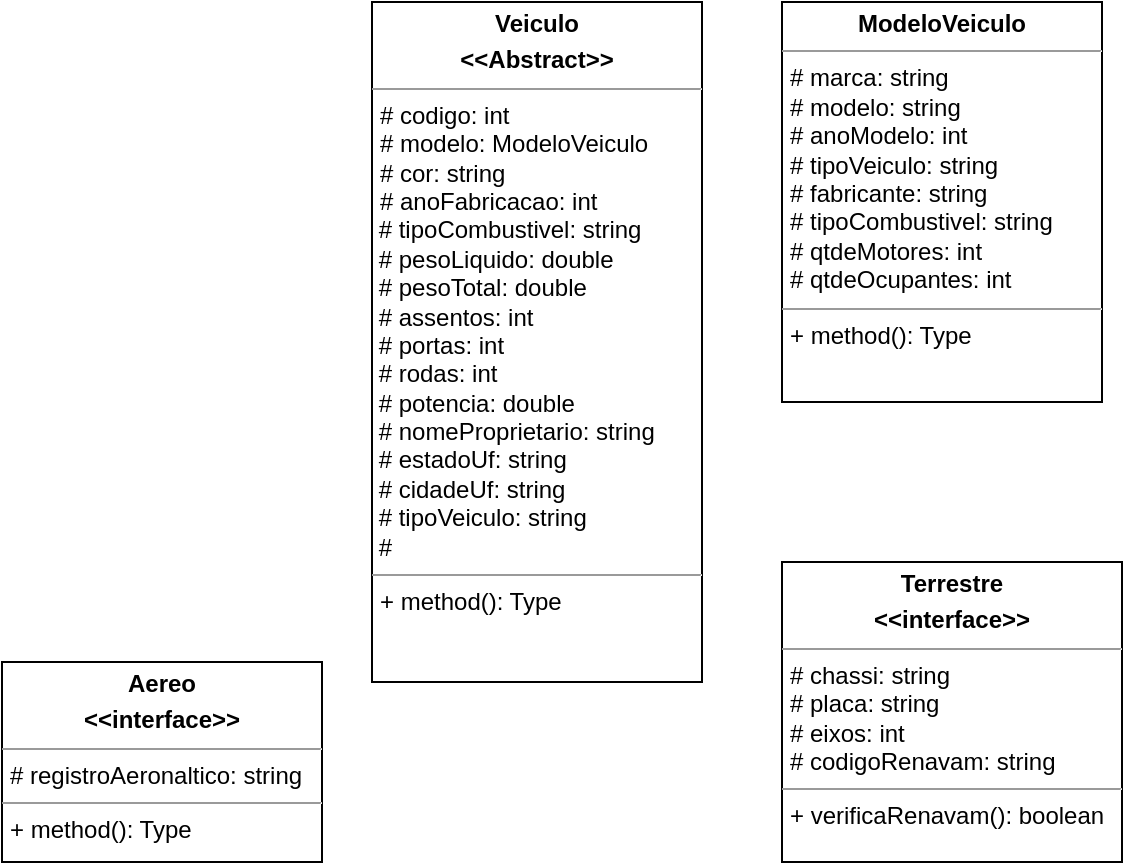 <mxfile>
    <diagram id="3CoQK0gQ0wlX2g7zpMIh" name="Page-1">
        <mxGraphModel dx="864" dy="563" grid="1" gridSize="10" guides="1" tooltips="1" connect="1" arrows="1" fold="1" page="1" pageScale="1" pageWidth="850" pageHeight="1100" math="0" shadow="0">
            <root>
                <mxCell id="0"/>
                <mxCell id="1" parent="0"/>
                <mxCell id="2" value="&lt;p style=&quot;margin:0px;margin-top:4px;text-align:center;&quot;&gt;&lt;b&gt;Veiculo&lt;/b&gt;&lt;/p&gt;&lt;p style=&quot;margin:0px;margin-top:4px;text-align:center;&quot;&gt;&lt;b&gt;&amp;lt;&amp;lt;Abstract&amp;gt;&amp;gt;&lt;/b&gt;&lt;/p&gt;&lt;hr size=&quot;1&quot;&gt;&lt;p style=&quot;margin:0px;margin-left:4px;&quot;&gt;# codigo: int&lt;/p&gt;&lt;p style=&quot;margin:0px;margin-left:4px;&quot;&gt;# modelo: ModeloVeiculo&lt;/p&gt;&lt;p style=&quot;margin:0px;margin-left:4px;&quot;&gt;# cor: string&lt;/p&gt;&lt;p style=&quot;margin:0px;margin-left:4px;&quot;&gt;# anoFabricacao: int&lt;/p&gt;&amp;nbsp;# tipoCombustivel: string&lt;br&gt;&amp;nbsp;# pesoLiquido: double&lt;br&gt;&amp;nbsp;# pesoTotal: double&lt;br&gt;&amp;nbsp;# assentos: int&lt;br&gt;&amp;nbsp;# portas: int&lt;br&gt;&amp;nbsp;# rodas: int&lt;br&gt;&amp;nbsp;# potencia: double&lt;br&gt;&amp;nbsp;# nomeProprietario: string&lt;br&gt;&amp;nbsp;# estadoUf: string&lt;br&gt;&amp;nbsp;# cidadeUf: string&lt;br&gt;&amp;nbsp;# tipoVeiculo: string&lt;br&gt;&amp;nbsp;#&amp;nbsp;&lt;br&gt;&lt;hr size=&quot;1&quot;&gt;&lt;p style=&quot;margin:0px;margin-left:4px;&quot;&gt;+ method(): Type&lt;/p&gt;" style="verticalAlign=top;align=left;overflow=fill;fontSize=12;fontFamily=Helvetica;html=1;" parent="1" vertex="1">
                    <mxGeometry x="265" y="40" width="165" height="340" as="geometry"/>
                </mxCell>
                <mxCell id="3" value="&lt;p style=&quot;margin:0px;margin-top:4px;text-align:center;&quot;&gt;&lt;b&gt;Aereo&lt;/b&gt;&lt;/p&gt;&lt;p style=&quot;margin:0px;margin-top:4px;text-align:center;&quot;&gt;&lt;b&gt;&amp;lt;&amp;lt;interface&amp;gt;&amp;gt;&lt;/b&gt;&lt;/p&gt;&lt;hr size=&quot;1&quot;&gt;&lt;p style=&quot;margin:0px;margin-left:4px;&quot;&gt;# registroAeronaltico: string&lt;/p&gt;&lt;hr size=&quot;1&quot;&gt;&lt;p style=&quot;margin:0px;margin-left:4px;&quot;&gt;+ method(): Type&lt;/p&gt;" style="verticalAlign=top;align=left;overflow=fill;fontSize=12;fontFamily=Helvetica;html=1;" parent="1" vertex="1">
                    <mxGeometry x="80" y="370" width="160" height="100" as="geometry"/>
                </mxCell>
                <mxCell id="4" value="&lt;p style=&quot;margin:0px;margin-top:4px;text-align:center;&quot;&gt;&lt;b&gt;Terrestre&lt;/b&gt;&lt;/p&gt;&lt;p style=&quot;margin:0px;margin-top:4px;text-align:center;&quot;&gt;&lt;b&gt;&amp;lt;&amp;lt;interface&amp;gt;&amp;gt;&lt;/b&gt;&lt;/p&gt;&lt;hr size=&quot;1&quot;&gt;&lt;p style=&quot;margin:0px;margin-left:4px;&quot;&gt;# chassi: string&lt;/p&gt;&lt;p style=&quot;margin:0px;margin-left:4px;&quot;&gt;# placa: string&lt;/p&gt;&lt;p style=&quot;margin:0px;margin-left:4px;&quot;&gt;# eixos: int&lt;/p&gt;&lt;p style=&quot;margin:0px;margin-left:4px;&quot;&gt;# codigoRenavam: string&lt;/p&gt;&lt;hr size=&quot;1&quot;&gt;&lt;p style=&quot;margin:0px;margin-left:4px;&quot;&gt;+ verificaRenavam(): boolean&lt;/p&gt;" style="verticalAlign=top;align=left;overflow=fill;fontSize=12;fontFamily=Helvetica;html=1;" parent="1" vertex="1">
                    <mxGeometry x="470" y="320" width="170" height="150" as="geometry"/>
                </mxCell>
                <mxCell id="6" value="&lt;p style=&quot;margin:0px;margin-top:4px;text-align:center;&quot;&gt;&lt;b&gt;ModeloVeiculo&lt;/b&gt;&lt;/p&gt;&lt;hr size=&quot;1&quot;&gt;&lt;p style=&quot;margin:0px;margin-left:4px;&quot;&gt;&lt;span style=&quot;background-color: initial;&quot;&gt;# marca: string&lt;/span&gt;&lt;br&gt;&lt;/p&gt;&lt;p style=&quot;margin:0px;margin-left:4px;&quot;&gt;&lt;span style=&quot;background-color: initial;&quot;&gt;# modelo: string&lt;/span&gt;&lt;/p&gt;&lt;p style=&quot;margin:0px;margin-left:4px;&quot;&gt;&lt;span style=&quot;background-color: initial;&quot;&gt;# anoModelo: int&lt;br&gt;&lt;/span&gt;&lt;/p&gt;&lt;p style=&quot;margin:0px;margin-left:4px;&quot;&gt;&lt;span style=&quot;background-color: initial;&quot;&gt;# tipoVeiculo: string&lt;/span&gt;&lt;/p&gt;&lt;p style=&quot;margin:0px;margin-left:4px;&quot;&gt;&lt;span style=&quot;background-color: initial;&quot;&gt;# fabricante: string&lt;/span&gt;&lt;/p&gt;&lt;p style=&quot;margin:0px;margin-left:4px;&quot;&gt;&lt;span style=&quot;background-color: initial;&quot;&gt;# tipoCombustivel: string&lt;/span&gt;&lt;/p&gt;&lt;p style=&quot;margin:0px;margin-left:4px;&quot;&gt;&lt;span style=&quot;background-color: initial;&quot;&gt;# qtdeMotores: int&lt;/span&gt;&lt;/p&gt;&lt;p style=&quot;margin:0px;margin-left:4px;&quot;&gt;# qtdeOcupantes: int&lt;/p&gt;&lt;hr size=&quot;1&quot;&gt;&lt;p style=&quot;margin:0px;margin-left:4px;&quot;&gt;+ method(): Type&lt;/p&gt;" style="verticalAlign=top;align=left;overflow=fill;fontSize=12;fontFamily=Helvetica;html=1;" parent="1" vertex="1">
                    <mxGeometry x="470" y="40" width="160" height="200" as="geometry"/>
                </mxCell>
            </root>
        </mxGraphModel>
    </diagram>
</mxfile>